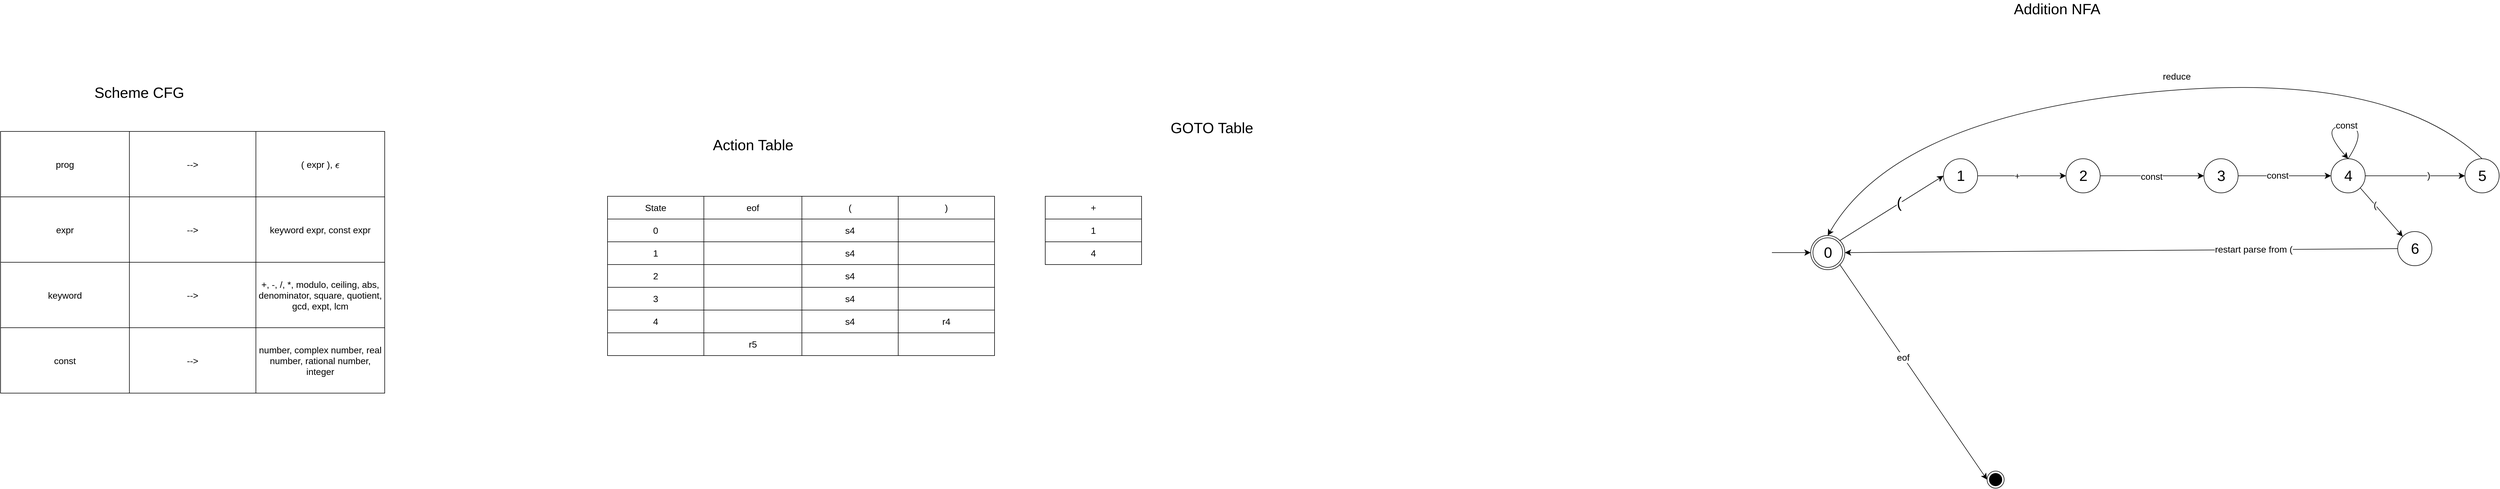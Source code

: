 <mxfile version="20.8.16" type="device"><diagram name="Page-1" id="0PnrRARyoLUl8HwoiBnH"><mxGraphModel dx="2907" dy="1807" grid="0" gridSize="10" guides="1" tooltips="1" connect="1" arrows="1" fold="1" page="0" pageScale="1" pageWidth="850" pageHeight="1100" math="1" shadow="0"><root><mxCell id="0"/><mxCell id="1" parent="0"/><mxCell id="QZQaSFB7_D9CMIv8ihv6-2" value="" style="shape=table;startSize=0;container=1;collapsible=0;childLayout=tableLayout;fontSize=16;" vertex="1" parent="1"><mxGeometry x="-258" y="-157" width="679" height="280" as="geometry"/></mxCell><mxCell id="QZQaSFB7_D9CMIv8ihv6-3" value="" style="shape=tableRow;horizontal=0;startSize=0;swimlaneHead=0;swimlaneBody=0;strokeColor=inherit;top=0;left=0;bottom=0;right=0;collapsible=0;dropTarget=0;fillColor=none;points=[[0,0.5],[1,0.5]];portConstraint=eastwest;fontSize=16;" vertex="1" parent="QZQaSFB7_D9CMIv8ihv6-2"><mxGeometry width="679" height="40" as="geometry"/></mxCell><mxCell id="QZQaSFB7_D9CMIv8ihv6-4" value="State" style="shape=partialRectangle;html=1;whiteSpace=wrap;connectable=0;strokeColor=inherit;overflow=hidden;fillColor=none;top=0;left=0;bottom=0;right=0;pointerEvents=1;fontSize=16;" vertex="1" parent="QZQaSFB7_D9CMIv8ihv6-3"><mxGeometry width="169" height="40" as="geometry"><mxRectangle width="169" height="40" as="alternateBounds"/></mxGeometry></mxCell><mxCell id="QZQaSFB7_D9CMIv8ihv6-5" value="eof" style="shape=partialRectangle;html=1;whiteSpace=wrap;connectable=0;strokeColor=inherit;overflow=hidden;fillColor=none;top=0;left=0;bottom=0;right=0;pointerEvents=1;fontSize=16;" vertex="1" parent="QZQaSFB7_D9CMIv8ihv6-3"><mxGeometry x="169" width="172" height="40" as="geometry"><mxRectangle width="172" height="40" as="alternateBounds"/></mxGeometry></mxCell><mxCell id="QZQaSFB7_D9CMIv8ihv6-6" value="(" style="shape=partialRectangle;html=1;whiteSpace=wrap;connectable=0;strokeColor=inherit;overflow=hidden;fillColor=none;top=0;left=0;bottom=0;right=0;pointerEvents=1;fontSize=16;" vertex="1" parent="QZQaSFB7_D9CMIv8ihv6-3"><mxGeometry x="341" width="169" height="40" as="geometry"><mxRectangle width="169" height="40" as="alternateBounds"/></mxGeometry></mxCell><mxCell id="QZQaSFB7_D9CMIv8ihv6-62" value=")" style="shape=partialRectangle;html=1;whiteSpace=wrap;connectable=0;strokeColor=inherit;overflow=hidden;fillColor=none;top=0;left=0;bottom=0;right=0;pointerEvents=1;fontSize=16;" vertex="1" parent="QZQaSFB7_D9CMIv8ihv6-3"><mxGeometry x="510" width="169" height="40" as="geometry"><mxRectangle width="169" height="40" as="alternateBounds"/></mxGeometry></mxCell><mxCell id="QZQaSFB7_D9CMIv8ihv6-7" value="" style="shape=tableRow;horizontal=0;startSize=0;swimlaneHead=0;swimlaneBody=0;strokeColor=inherit;top=0;left=0;bottom=0;right=0;collapsible=0;dropTarget=0;fillColor=none;points=[[0,0.5],[1,0.5]];portConstraint=eastwest;fontSize=16;" vertex="1" parent="QZQaSFB7_D9CMIv8ihv6-2"><mxGeometry y="40" width="679" height="40" as="geometry"/></mxCell><mxCell id="QZQaSFB7_D9CMIv8ihv6-8" value="0" style="shape=partialRectangle;html=1;whiteSpace=wrap;connectable=0;strokeColor=inherit;overflow=hidden;fillColor=none;top=0;left=0;bottom=0;right=0;pointerEvents=1;fontSize=16;" vertex="1" parent="QZQaSFB7_D9CMIv8ihv6-7"><mxGeometry width="169" height="40" as="geometry"><mxRectangle width="169" height="40" as="alternateBounds"/></mxGeometry></mxCell><mxCell id="QZQaSFB7_D9CMIv8ihv6-9" value="" style="shape=partialRectangle;html=1;whiteSpace=wrap;connectable=0;strokeColor=inherit;overflow=hidden;fillColor=none;top=0;left=0;bottom=0;right=0;pointerEvents=1;fontSize=16;" vertex="1" parent="QZQaSFB7_D9CMIv8ihv6-7"><mxGeometry x="169" width="172" height="40" as="geometry"><mxRectangle width="172" height="40" as="alternateBounds"/></mxGeometry></mxCell><mxCell id="QZQaSFB7_D9CMIv8ihv6-10" value="s4" style="shape=partialRectangle;html=1;whiteSpace=wrap;connectable=0;strokeColor=inherit;overflow=hidden;fillColor=none;top=0;left=0;bottom=0;right=0;pointerEvents=1;fontSize=16;" vertex="1" parent="QZQaSFB7_D9CMIv8ihv6-7"><mxGeometry x="341" width="169" height="40" as="geometry"><mxRectangle width="169" height="40" as="alternateBounds"/></mxGeometry></mxCell><mxCell id="QZQaSFB7_D9CMIv8ihv6-63" value="" style="shape=partialRectangle;html=1;whiteSpace=wrap;connectable=0;strokeColor=inherit;overflow=hidden;fillColor=none;top=0;left=0;bottom=0;right=0;pointerEvents=1;fontSize=16;" vertex="1" parent="QZQaSFB7_D9CMIv8ihv6-7"><mxGeometry x="510" width="169" height="40" as="geometry"><mxRectangle width="169" height="40" as="alternateBounds"/></mxGeometry></mxCell><mxCell id="QZQaSFB7_D9CMIv8ihv6-11" value="" style="shape=tableRow;horizontal=0;startSize=0;swimlaneHead=0;swimlaneBody=0;strokeColor=inherit;top=0;left=0;bottom=0;right=0;collapsible=0;dropTarget=0;fillColor=none;points=[[0,0.5],[1,0.5]];portConstraint=eastwest;fontSize=16;" vertex="1" parent="QZQaSFB7_D9CMIv8ihv6-2"><mxGeometry y="80" width="679" height="40" as="geometry"/></mxCell><mxCell id="QZQaSFB7_D9CMIv8ihv6-12" value="1" style="shape=partialRectangle;html=1;whiteSpace=wrap;connectable=0;strokeColor=inherit;overflow=hidden;fillColor=none;top=0;left=0;bottom=0;right=0;pointerEvents=1;fontSize=16;" vertex="1" parent="QZQaSFB7_D9CMIv8ihv6-11"><mxGeometry width="169" height="40" as="geometry"><mxRectangle width="169" height="40" as="alternateBounds"/></mxGeometry></mxCell><mxCell id="QZQaSFB7_D9CMIv8ihv6-13" value="" style="shape=partialRectangle;html=1;whiteSpace=wrap;connectable=0;strokeColor=inherit;overflow=hidden;fillColor=none;top=0;left=0;bottom=0;right=0;pointerEvents=1;fontSize=16;" vertex="1" parent="QZQaSFB7_D9CMIv8ihv6-11"><mxGeometry x="169" width="172" height="40" as="geometry"><mxRectangle width="172" height="40" as="alternateBounds"/></mxGeometry></mxCell><mxCell id="QZQaSFB7_D9CMIv8ihv6-14" value="s4" style="shape=partialRectangle;html=1;whiteSpace=wrap;connectable=0;strokeColor=inherit;overflow=hidden;fillColor=none;top=0;left=0;bottom=0;right=0;pointerEvents=1;fontSize=16;" vertex="1" parent="QZQaSFB7_D9CMIv8ihv6-11"><mxGeometry x="341" width="169" height="40" as="geometry"><mxRectangle width="169" height="40" as="alternateBounds"/></mxGeometry></mxCell><mxCell id="QZQaSFB7_D9CMIv8ihv6-64" value="" style="shape=partialRectangle;html=1;whiteSpace=wrap;connectable=0;strokeColor=inherit;overflow=hidden;fillColor=none;top=0;left=0;bottom=0;right=0;pointerEvents=1;fontSize=16;" vertex="1" parent="QZQaSFB7_D9CMIv8ihv6-11"><mxGeometry x="510" width="169" height="40" as="geometry"><mxRectangle width="169" height="40" as="alternateBounds"/></mxGeometry></mxCell><mxCell id="QZQaSFB7_D9CMIv8ihv6-15" style="shape=tableRow;horizontal=0;startSize=0;swimlaneHead=0;swimlaneBody=0;strokeColor=inherit;top=0;left=0;bottom=0;right=0;collapsible=0;dropTarget=0;fillColor=none;points=[[0,0.5],[1,0.5]];portConstraint=eastwest;fontSize=16;" vertex="1" parent="QZQaSFB7_D9CMIv8ihv6-2"><mxGeometry y="120" width="679" height="40" as="geometry"/></mxCell><mxCell id="QZQaSFB7_D9CMIv8ihv6-16" value="2" style="shape=partialRectangle;html=1;whiteSpace=wrap;connectable=0;strokeColor=inherit;overflow=hidden;fillColor=none;top=0;left=0;bottom=0;right=0;pointerEvents=1;fontSize=16;" vertex="1" parent="QZQaSFB7_D9CMIv8ihv6-15"><mxGeometry width="169" height="40" as="geometry"><mxRectangle width="169" height="40" as="alternateBounds"/></mxGeometry></mxCell><mxCell id="QZQaSFB7_D9CMIv8ihv6-17" value="" style="shape=partialRectangle;html=1;whiteSpace=wrap;connectable=0;strokeColor=inherit;overflow=hidden;fillColor=none;top=0;left=0;bottom=0;right=0;pointerEvents=1;fontSize=16;" vertex="1" parent="QZQaSFB7_D9CMIv8ihv6-15"><mxGeometry x="169" width="172" height="40" as="geometry"><mxRectangle width="172" height="40" as="alternateBounds"/></mxGeometry></mxCell><mxCell id="QZQaSFB7_D9CMIv8ihv6-18" value="s4" style="shape=partialRectangle;html=1;whiteSpace=wrap;connectable=0;strokeColor=inherit;overflow=hidden;fillColor=none;top=0;left=0;bottom=0;right=0;pointerEvents=1;fontSize=16;" vertex="1" parent="QZQaSFB7_D9CMIv8ihv6-15"><mxGeometry x="341" width="169" height="40" as="geometry"><mxRectangle width="169" height="40" as="alternateBounds"/></mxGeometry></mxCell><mxCell id="QZQaSFB7_D9CMIv8ihv6-65" style="shape=partialRectangle;html=1;whiteSpace=wrap;connectable=0;strokeColor=inherit;overflow=hidden;fillColor=none;top=0;left=0;bottom=0;right=0;pointerEvents=1;fontSize=16;" vertex="1" parent="QZQaSFB7_D9CMIv8ihv6-15"><mxGeometry x="510" width="169" height="40" as="geometry"><mxRectangle width="169" height="40" as="alternateBounds"/></mxGeometry></mxCell><mxCell id="QZQaSFB7_D9CMIv8ihv6-57" style="shape=tableRow;horizontal=0;startSize=0;swimlaneHead=0;swimlaneBody=0;strokeColor=inherit;top=0;left=0;bottom=0;right=0;collapsible=0;dropTarget=0;fillColor=none;points=[[0,0.5],[1,0.5]];portConstraint=eastwest;fontSize=16;" vertex="1" parent="QZQaSFB7_D9CMIv8ihv6-2"><mxGeometry y="160" width="679" height="40" as="geometry"/></mxCell><mxCell id="QZQaSFB7_D9CMIv8ihv6-58" value="3" style="shape=partialRectangle;html=1;whiteSpace=wrap;connectable=0;strokeColor=inherit;overflow=hidden;fillColor=none;top=0;left=0;bottom=0;right=0;pointerEvents=1;fontSize=16;" vertex="1" parent="QZQaSFB7_D9CMIv8ihv6-57"><mxGeometry width="169" height="40" as="geometry"><mxRectangle width="169" height="40" as="alternateBounds"/></mxGeometry></mxCell><mxCell id="QZQaSFB7_D9CMIv8ihv6-59" value="" style="shape=partialRectangle;html=1;whiteSpace=wrap;connectable=0;strokeColor=inherit;overflow=hidden;fillColor=none;top=0;left=0;bottom=0;right=0;pointerEvents=1;fontSize=16;" vertex="1" parent="QZQaSFB7_D9CMIv8ihv6-57"><mxGeometry x="169" width="172" height="40" as="geometry"><mxRectangle width="172" height="40" as="alternateBounds"/></mxGeometry></mxCell><mxCell id="QZQaSFB7_D9CMIv8ihv6-60" value="s4" style="shape=partialRectangle;html=1;whiteSpace=wrap;connectable=0;strokeColor=inherit;overflow=hidden;fillColor=none;top=0;left=0;bottom=0;right=0;pointerEvents=1;fontSize=16;" vertex="1" parent="QZQaSFB7_D9CMIv8ihv6-57"><mxGeometry x="341" width="169" height="40" as="geometry"><mxRectangle width="169" height="40" as="alternateBounds"/></mxGeometry></mxCell><mxCell id="QZQaSFB7_D9CMIv8ihv6-66" style="shape=partialRectangle;html=1;whiteSpace=wrap;connectable=0;strokeColor=inherit;overflow=hidden;fillColor=none;top=0;left=0;bottom=0;right=0;pointerEvents=1;fontSize=16;" vertex="1" parent="QZQaSFB7_D9CMIv8ihv6-57"><mxGeometry x="510" width="169" height="40" as="geometry"><mxRectangle width="169" height="40" as="alternateBounds"/></mxGeometry></mxCell><mxCell id="QZQaSFB7_D9CMIv8ihv6-88" style="shape=tableRow;horizontal=0;startSize=0;swimlaneHead=0;swimlaneBody=0;strokeColor=inherit;top=0;left=0;bottom=0;right=0;collapsible=0;dropTarget=0;fillColor=none;points=[[0,0.5],[1,0.5]];portConstraint=eastwest;fontSize=16;" vertex="1" parent="QZQaSFB7_D9CMIv8ihv6-2"><mxGeometry y="200" width="679" height="40" as="geometry"/></mxCell><mxCell id="QZQaSFB7_D9CMIv8ihv6-89" value="4" style="shape=partialRectangle;html=1;whiteSpace=wrap;connectable=0;strokeColor=inherit;overflow=hidden;fillColor=none;top=0;left=0;bottom=0;right=0;pointerEvents=1;fontSize=16;" vertex="1" parent="QZQaSFB7_D9CMIv8ihv6-88"><mxGeometry width="169" height="40" as="geometry"><mxRectangle width="169" height="40" as="alternateBounds"/></mxGeometry></mxCell><mxCell id="QZQaSFB7_D9CMIv8ihv6-90" style="shape=partialRectangle;html=1;whiteSpace=wrap;connectable=0;strokeColor=inherit;overflow=hidden;fillColor=none;top=0;left=0;bottom=0;right=0;pointerEvents=1;fontSize=16;" vertex="1" parent="QZQaSFB7_D9CMIv8ihv6-88"><mxGeometry x="169" width="172" height="40" as="geometry"><mxRectangle width="172" height="40" as="alternateBounds"/></mxGeometry></mxCell><mxCell id="QZQaSFB7_D9CMIv8ihv6-91" value="s4" style="shape=partialRectangle;html=1;whiteSpace=wrap;connectable=0;strokeColor=inherit;overflow=hidden;fillColor=none;top=0;left=0;bottom=0;right=0;pointerEvents=1;fontSize=16;" vertex="1" parent="QZQaSFB7_D9CMIv8ihv6-88"><mxGeometry x="341" width="169" height="40" as="geometry"><mxRectangle width="169" height="40" as="alternateBounds"/></mxGeometry></mxCell><mxCell id="QZQaSFB7_D9CMIv8ihv6-92" value="r4" style="shape=partialRectangle;html=1;whiteSpace=wrap;connectable=0;strokeColor=inherit;overflow=hidden;fillColor=none;top=0;left=0;bottom=0;right=0;pointerEvents=1;fontSize=16;" vertex="1" parent="QZQaSFB7_D9CMIv8ihv6-88"><mxGeometry x="510" width="169" height="40" as="geometry"><mxRectangle width="169" height="40" as="alternateBounds"/></mxGeometry></mxCell><mxCell id="QZQaSFB7_D9CMIv8ihv6-125" style="shape=tableRow;horizontal=0;startSize=0;swimlaneHead=0;swimlaneBody=0;strokeColor=inherit;top=0;left=0;bottom=0;right=0;collapsible=0;dropTarget=0;fillColor=none;points=[[0,0.5],[1,0.5]];portConstraint=eastwest;fontSize=16;" vertex="1" parent="QZQaSFB7_D9CMIv8ihv6-2"><mxGeometry y="240" width="679" height="40" as="geometry"/></mxCell><mxCell id="QZQaSFB7_D9CMIv8ihv6-126" style="shape=partialRectangle;html=1;whiteSpace=wrap;connectable=0;strokeColor=inherit;overflow=hidden;fillColor=none;top=0;left=0;bottom=0;right=0;pointerEvents=1;fontSize=16;" vertex="1" parent="QZQaSFB7_D9CMIv8ihv6-125"><mxGeometry width="169" height="40" as="geometry"><mxRectangle width="169" height="40" as="alternateBounds"/></mxGeometry></mxCell><mxCell id="QZQaSFB7_D9CMIv8ihv6-127" value="r5" style="shape=partialRectangle;html=1;whiteSpace=wrap;connectable=0;strokeColor=inherit;overflow=hidden;fillColor=none;top=0;left=0;bottom=0;right=0;pointerEvents=1;fontSize=16;" vertex="1" parent="QZQaSFB7_D9CMIv8ihv6-125"><mxGeometry x="169" width="172" height="40" as="geometry"><mxRectangle width="172" height="40" as="alternateBounds"/></mxGeometry></mxCell><mxCell id="QZQaSFB7_D9CMIv8ihv6-128" style="shape=partialRectangle;html=1;whiteSpace=wrap;connectable=0;strokeColor=inherit;overflow=hidden;fillColor=none;top=0;left=0;bottom=0;right=0;pointerEvents=1;fontSize=16;" vertex="1" parent="QZQaSFB7_D9CMIv8ihv6-125"><mxGeometry x="341" width="169" height="40" as="geometry"><mxRectangle width="169" height="40" as="alternateBounds"/></mxGeometry></mxCell><mxCell id="QZQaSFB7_D9CMIv8ihv6-129" style="shape=partialRectangle;html=1;whiteSpace=wrap;connectable=0;strokeColor=inherit;overflow=hidden;fillColor=none;top=0;left=0;bottom=0;right=0;pointerEvents=1;fontSize=16;" vertex="1" parent="QZQaSFB7_D9CMIv8ihv6-125"><mxGeometry x="510" width="169" height="40" as="geometry"><mxRectangle width="169" height="40" as="alternateBounds"/></mxGeometry></mxCell><mxCell id="QZQaSFB7_D9CMIv8ihv6-19" value="Addition NFA" style="text;html=1;strokeColor=none;fillColor=none;align=center;verticalAlign=middle;whiteSpace=wrap;rounded=0;fontSize=26;" vertex="1" parent="1"><mxGeometry x="2186" y="-501" width="199" height="30" as="geometry"/></mxCell><mxCell id="QZQaSFB7_D9CMIv8ihv6-25" style="edgeStyle=none;curved=1;rounded=0;orthogonalLoop=1;jettySize=auto;html=1;exitX=1;exitY=0;exitDx=0;exitDy=0;entryX=0;entryY=0.5;entryDx=0;entryDy=0;fontSize=26;startSize=8;endSize=8;" edge="1" parent="1" source="QZQaSFB7_D9CMIv8ihv6-21" target="QZQaSFB7_D9CMIv8ihv6-24"><mxGeometry relative="1" as="geometry"/></mxCell><mxCell id="QZQaSFB7_D9CMIv8ihv6-26" value="(" style="edgeLabel;html=1;align=center;verticalAlign=middle;resizable=0;points=[];fontSize=26;" vertex="1" connectable="0" parent="QZQaSFB7_D9CMIv8ihv6-25"><mxGeometry x="0.147" y="2" relative="1" as="geometry"><mxPoint as="offset"/></mxGeometry></mxCell><mxCell id="QZQaSFB7_D9CMIv8ihv6-28" style="edgeStyle=none;curved=1;rounded=0;orthogonalLoop=1;jettySize=auto;html=1;exitX=1;exitY=1;exitDx=0;exitDy=0;entryX=0;entryY=0.5;entryDx=0;entryDy=0;fontSize=26;startSize=8;endSize=8;" edge="1" parent="1" source="QZQaSFB7_D9CMIv8ihv6-21" target="QZQaSFB7_D9CMIv8ihv6-27"><mxGeometry relative="1" as="geometry"/></mxCell><mxCell id="QZQaSFB7_D9CMIv8ihv6-77" value="eof" style="edgeLabel;html=1;align=center;verticalAlign=middle;resizable=0;points=[];fontSize=16;" vertex="1" connectable="0" parent="QZQaSFB7_D9CMIv8ihv6-28"><mxGeometry x="-0.142" relative="1" as="geometry"><mxPoint as="offset"/></mxGeometry></mxCell><mxCell id="QZQaSFB7_D9CMIv8ihv6-21" value="0" style="ellipse;shape=doubleEllipse;html=1;dashed=0;whitespace=wrap;aspect=fixed;fontSize=26;" vertex="1" parent="1"><mxGeometry x="1853" y="-88" width="60" height="60" as="geometry"/></mxCell><mxCell id="QZQaSFB7_D9CMIv8ihv6-23" value="" style="endArrow=classic;html=1;rounded=0;fontSize=26;startSize=8;endSize=8;curved=1;entryX=0;entryY=0.5;entryDx=0;entryDy=0;" edge="1" parent="1" target="QZQaSFB7_D9CMIv8ihv6-21"><mxGeometry width="50" height="50" relative="1" as="geometry"><mxPoint x="1785" y="-58" as="sourcePoint"/><mxPoint x="2255" y="30" as="targetPoint"/></mxGeometry></mxCell><mxCell id="QZQaSFB7_D9CMIv8ihv6-31" style="edgeStyle=none;curved=1;rounded=0;orthogonalLoop=1;jettySize=auto;html=1;exitX=1;exitY=0.5;exitDx=0;exitDy=0;entryX=0;entryY=0.5;entryDx=0;entryDy=0;fontSize=26;startSize=8;endSize=8;" edge="1" parent="1" source="QZQaSFB7_D9CMIv8ihv6-24" target="QZQaSFB7_D9CMIv8ihv6-30"><mxGeometry relative="1" as="geometry"/></mxCell><mxCell id="QZQaSFB7_D9CMIv8ihv6-68" value="+" style="edgeLabel;html=1;align=center;verticalAlign=middle;resizable=0;points=[];fontSize=16;" vertex="1" connectable="0" parent="QZQaSFB7_D9CMIv8ihv6-31"><mxGeometry x="-0.107" relative="1" as="geometry"><mxPoint as="offset"/></mxGeometry></mxCell><mxCell id="QZQaSFB7_D9CMIv8ihv6-24" value="1" style="shape=ellipse;html=1;dashed=0;whitespace=wrap;aspect=fixed;perimeter=ellipsePerimeter;fontSize=26;" vertex="1" parent="1"><mxGeometry x="2086" y="-223" width="60" height="60" as="geometry"/></mxCell><mxCell id="QZQaSFB7_D9CMIv8ihv6-27" value="" style="ellipse;html=1;shape=endState;fillColor=strokeColor;fontSize=26;" vertex="1" parent="1"><mxGeometry x="2162.5" y="326" width="30" height="30" as="geometry"/></mxCell><mxCell id="QZQaSFB7_D9CMIv8ihv6-70" style="edgeStyle=none;curved=1;rounded=0;orthogonalLoop=1;jettySize=auto;html=1;exitX=1;exitY=0.5;exitDx=0;exitDy=0;fontSize=12;startSize=8;endSize=8;entryX=0;entryY=0.5;entryDx=0;entryDy=0;" edge="1" parent="1" source="QZQaSFB7_D9CMIv8ihv6-30" target="QZQaSFB7_D9CMIv8ihv6-85"><mxGeometry relative="1" as="geometry"><mxPoint x="2504" y="-246" as="targetPoint"/></mxGeometry></mxCell><mxCell id="QZQaSFB7_D9CMIv8ihv6-71" value="const" style="edgeLabel;html=1;align=center;verticalAlign=middle;resizable=0;points=[];fontSize=16;" vertex="1" connectable="0" parent="QZQaSFB7_D9CMIv8ihv6-70"><mxGeometry x="-0.01" y="-1" relative="1" as="geometry"><mxPoint as="offset"/></mxGeometry></mxCell><mxCell id="QZQaSFB7_D9CMIv8ihv6-30" value="2" style="shape=ellipse;html=1;dashed=0;whitespace=wrap;aspect=fixed;perimeter=ellipsePerimeter;fontSize=26;" vertex="1" parent="1"><mxGeometry x="2301" y="-223" width="60" height="60" as="geometry"/></mxCell><mxCell id="QZQaSFB7_D9CMIv8ihv6-32" value="Scheme CFG" style="text;html=1;strokeColor=none;fillColor=none;align=center;verticalAlign=middle;whiteSpace=wrap;rounded=0;fontSize=26;" vertex="1" parent="1"><mxGeometry x="-1179.5" y="-354" width="199" height="30" as="geometry"/></mxCell><mxCell id="QZQaSFB7_D9CMIv8ihv6-40" value="" style="shape=table;startSize=0;container=1;collapsible=0;childLayout=tableLayout;fontSize=16;" vertex="1" parent="1"><mxGeometry x="-1323" y="-271" width="674" height="460" as="geometry"/></mxCell><mxCell id="QZQaSFB7_D9CMIv8ihv6-41" value="" style="shape=tableRow;horizontal=0;startSize=0;swimlaneHead=0;swimlaneBody=0;strokeColor=inherit;top=0;left=0;bottom=0;right=0;collapsible=0;dropTarget=0;fillColor=none;points=[[0,0.5],[1,0.5]];portConstraint=eastwest;fontSize=16;" vertex="1" parent="QZQaSFB7_D9CMIv8ihv6-40"><mxGeometry width="674" height="115" as="geometry"/></mxCell><mxCell id="QZQaSFB7_D9CMIv8ihv6-42" value="prog" style="shape=partialRectangle;html=1;whiteSpace=wrap;connectable=0;strokeColor=inherit;overflow=hidden;fillColor=none;top=0;left=0;bottom=0;right=0;pointerEvents=1;fontSize=16;" vertex="1" parent="QZQaSFB7_D9CMIv8ihv6-41"><mxGeometry width="226" height="115" as="geometry"><mxRectangle width="226" height="115" as="alternateBounds"/></mxGeometry></mxCell><mxCell id="QZQaSFB7_D9CMIv8ihv6-43" value="--&amp;gt;" style="shape=partialRectangle;html=1;whiteSpace=wrap;connectable=0;strokeColor=inherit;overflow=hidden;fillColor=none;top=0;left=0;bottom=0;right=0;pointerEvents=1;fontSize=16;" vertex="1" parent="QZQaSFB7_D9CMIv8ihv6-41"><mxGeometry x="226" width="222" height="115" as="geometry"><mxRectangle width="222" height="115" as="alternateBounds"/></mxGeometry></mxCell><mxCell id="QZQaSFB7_D9CMIv8ihv6-44" value="( expr ), \( \epsilon \)" style="shape=partialRectangle;html=1;whiteSpace=wrap;connectable=0;strokeColor=inherit;overflow=hidden;fillColor=none;top=0;left=0;bottom=0;right=0;pointerEvents=1;fontSize=16;" vertex="1" parent="QZQaSFB7_D9CMIv8ihv6-41"><mxGeometry x="448" width="226" height="115" as="geometry"><mxRectangle width="226" height="115" as="alternateBounds"/></mxGeometry></mxCell><mxCell id="QZQaSFB7_D9CMIv8ihv6-45" value="" style="shape=tableRow;horizontal=0;startSize=0;swimlaneHead=0;swimlaneBody=0;strokeColor=inherit;top=0;left=0;bottom=0;right=0;collapsible=0;dropTarget=0;fillColor=none;points=[[0,0.5],[1,0.5]];portConstraint=eastwest;fontSize=16;" vertex="1" parent="QZQaSFB7_D9CMIv8ihv6-40"><mxGeometry y="115" width="674" height="115" as="geometry"/></mxCell><mxCell id="QZQaSFB7_D9CMIv8ihv6-46" value="expr" style="shape=partialRectangle;html=1;whiteSpace=wrap;connectable=0;strokeColor=inherit;overflow=hidden;fillColor=none;top=0;left=0;bottom=0;right=0;pointerEvents=1;fontSize=16;" vertex="1" parent="QZQaSFB7_D9CMIv8ihv6-45"><mxGeometry width="226" height="115" as="geometry"><mxRectangle width="226" height="115" as="alternateBounds"/></mxGeometry></mxCell><mxCell id="QZQaSFB7_D9CMIv8ihv6-47" value="--&amp;gt;" style="shape=partialRectangle;html=1;whiteSpace=wrap;connectable=0;strokeColor=inherit;overflow=hidden;fillColor=none;top=0;left=0;bottom=0;right=0;pointerEvents=1;fontSize=16;" vertex="1" parent="QZQaSFB7_D9CMIv8ihv6-45"><mxGeometry x="226" width="222" height="115" as="geometry"><mxRectangle width="222" height="115" as="alternateBounds"/></mxGeometry></mxCell><mxCell id="QZQaSFB7_D9CMIv8ihv6-48" value="keyword expr, const expr" style="shape=partialRectangle;html=1;whiteSpace=wrap;connectable=0;strokeColor=inherit;overflow=hidden;fillColor=none;top=0;left=0;bottom=0;right=0;pointerEvents=1;fontSize=16;" vertex="1" parent="QZQaSFB7_D9CMIv8ihv6-45"><mxGeometry x="448" width="226" height="115" as="geometry"><mxRectangle width="226" height="115" as="alternateBounds"/></mxGeometry></mxCell><mxCell id="QZQaSFB7_D9CMIv8ihv6-49" value="" style="shape=tableRow;horizontal=0;startSize=0;swimlaneHead=0;swimlaneBody=0;strokeColor=inherit;top=0;left=0;bottom=0;right=0;collapsible=0;dropTarget=0;fillColor=none;points=[[0,0.5],[1,0.5]];portConstraint=eastwest;fontSize=16;" vertex="1" parent="QZQaSFB7_D9CMIv8ihv6-40"><mxGeometry y="230" width="674" height="115" as="geometry"/></mxCell><mxCell id="QZQaSFB7_D9CMIv8ihv6-50" value="keyword" style="shape=partialRectangle;html=1;whiteSpace=wrap;connectable=0;strokeColor=inherit;overflow=hidden;fillColor=none;top=0;left=0;bottom=0;right=0;pointerEvents=1;fontSize=16;" vertex="1" parent="QZQaSFB7_D9CMIv8ihv6-49"><mxGeometry width="226" height="115" as="geometry"><mxRectangle width="226" height="115" as="alternateBounds"/></mxGeometry></mxCell><mxCell id="QZQaSFB7_D9CMIv8ihv6-51" value="--&amp;gt;" style="shape=partialRectangle;html=1;whiteSpace=wrap;connectable=0;strokeColor=inherit;overflow=hidden;fillColor=none;top=0;left=0;bottom=0;right=0;pointerEvents=1;fontSize=16;" vertex="1" parent="QZQaSFB7_D9CMIv8ihv6-49"><mxGeometry x="226" width="222" height="115" as="geometry"><mxRectangle width="222" height="115" as="alternateBounds"/></mxGeometry></mxCell><mxCell id="QZQaSFB7_D9CMIv8ihv6-52" value="+, -, /, *, modulo, ceiling, abs, denominator, square, quotient, gcd, expt, lcm" style="shape=partialRectangle;html=1;whiteSpace=wrap;connectable=0;strokeColor=inherit;overflow=hidden;fillColor=none;top=0;left=0;bottom=0;right=0;pointerEvents=1;fontSize=16;" vertex="1" parent="QZQaSFB7_D9CMIv8ihv6-49"><mxGeometry x="448" width="226" height="115" as="geometry"><mxRectangle width="226" height="115" as="alternateBounds"/></mxGeometry></mxCell><mxCell id="QZQaSFB7_D9CMIv8ihv6-53" style="shape=tableRow;horizontal=0;startSize=0;swimlaneHead=0;swimlaneBody=0;strokeColor=inherit;top=0;left=0;bottom=0;right=0;collapsible=0;dropTarget=0;fillColor=none;points=[[0,0.5],[1,0.5]];portConstraint=eastwest;fontSize=16;" vertex="1" parent="QZQaSFB7_D9CMIv8ihv6-40"><mxGeometry y="345" width="674" height="115" as="geometry"/></mxCell><mxCell id="QZQaSFB7_D9CMIv8ihv6-54" value="const" style="shape=partialRectangle;html=1;whiteSpace=wrap;connectable=0;strokeColor=inherit;overflow=hidden;fillColor=none;top=0;left=0;bottom=0;right=0;pointerEvents=1;fontSize=16;" vertex="1" parent="QZQaSFB7_D9CMIv8ihv6-53"><mxGeometry width="226" height="115" as="geometry"><mxRectangle width="226" height="115" as="alternateBounds"/></mxGeometry></mxCell><mxCell id="QZQaSFB7_D9CMIv8ihv6-55" value="--&amp;gt;" style="shape=partialRectangle;html=1;whiteSpace=wrap;connectable=0;strokeColor=inherit;overflow=hidden;fillColor=none;top=0;left=0;bottom=0;right=0;pointerEvents=1;fontSize=16;" vertex="1" parent="QZQaSFB7_D9CMIv8ihv6-53"><mxGeometry x="226" width="222" height="115" as="geometry"><mxRectangle width="222" height="115" as="alternateBounds"/></mxGeometry></mxCell><mxCell id="QZQaSFB7_D9CMIv8ihv6-56" value="number, complex number, real number, rational number, integer" style="shape=partialRectangle;html=1;whiteSpace=wrap;connectable=0;strokeColor=inherit;overflow=hidden;fillColor=none;top=0;left=0;bottom=0;right=0;pointerEvents=1;fontSize=16;" vertex="1" parent="QZQaSFB7_D9CMIv8ihv6-53"><mxGeometry x="448" width="226" height="115" as="geometry"><mxRectangle width="226" height="115" as="alternateBounds"/></mxGeometry></mxCell><mxCell id="QZQaSFB7_D9CMIv8ihv6-61" value="Action Table" style="text;html=1;strokeColor=none;fillColor=none;align=center;verticalAlign=middle;whiteSpace=wrap;rounded=0;fontSize=26;" vertex="1" parent="1"><mxGeometry x="-102.5" y="-262" width="199" height="30" as="geometry"/></mxCell><mxCell id="QZQaSFB7_D9CMIv8ihv6-72" style="edgeStyle=none;curved=1;rounded=0;orthogonalLoop=1;jettySize=auto;html=1;exitX=0.5;exitY=0;exitDx=0;exitDy=0;fontSize=12;startSize=8;endSize=8;entryX=0.5;entryY=0;entryDx=0;entryDy=0;" edge="1" parent="1" source="QZQaSFB7_D9CMIv8ihv6-69" target="QZQaSFB7_D9CMIv8ihv6-69"><mxGeometry relative="1" as="geometry"><mxPoint x="2547.759" y="-292.828" as="targetPoint"/><Array as="points"><mxPoint x="2834" y="-281"/><mxPoint x="2745" y="-281"/></Array></mxGeometry></mxCell><mxCell id="QZQaSFB7_D9CMIv8ihv6-73" value="const" style="edgeLabel;html=1;align=center;verticalAlign=middle;resizable=0;points=[];fontSize=16;" vertex="1" connectable="0" parent="QZQaSFB7_D9CMIv8ihv6-72"><mxGeometry x="-0.06" y="-1" relative="1" as="geometry"><mxPoint as="offset"/></mxGeometry></mxCell><mxCell id="QZQaSFB7_D9CMIv8ihv6-75" style="edgeStyle=none;curved=1;rounded=0;orthogonalLoop=1;jettySize=auto;html=1;exitX=1;exitY=0.5;exitDx=0;exitDy=0;entryX=0;entryY=0.5;entryDx=0;entryDy=0;fontSize=12;startSize=8;endSize=8;" edge="1" parent="1" source="QZQaSFB7_D9CMIv8ihv6-69" target="QZQaSFB7_D9CMIv8ihv6-74"><mxGeometry relative="1" as="geometry"/></mxCell><mxCell id="QZQaSFB7_D9CMIv8ihv6-76" value=")" style="edgeLabel;html=1;align=center;verticalAlign=middle;resizable=0;points=[];fontSize=16;" vertex="1" connectable="0" parent="QZQaSFB7_D9CMIv8ihv6-75"><mxGeometry x="0.266" y="1" relative="1" as="geometry"><mxPoint as="offset"/></mxGeometry></mxCell><mxCell id="QZQaSFB7_D9CMIv8ihv6-81" style="edgeStyle=none;curved=1;rounded=0;orthogonalLoop=1;jettySize=auto;html=1;exitX=1;exitY=1;exitDx=0;exitDy=0;entryX=0;entryY=0;entryDx=0;entryDy=0;fontSize=12;startSize=8;endSize=8;" edge="1" parent="1" source="QZQaSFB7_D9CMIv8ihv6-69" target="QZQaSFB7_D9CMIv8ihv6-80"><mxGeometry relative="1" as="geometry"/></mxCell><mxCell id="QZQaSFB7_D9CMIv8ihv6-82" value="(" style="edgeLabel;html=1;align=center;verticalAlign=middle;resizable=0;points=[];fontSize=16;" vertex="1" connectable="0" parent="QZQaSFB7_D9CMIv8ihv6-81"><mxGeometry x="-0.303" relative="1" as="geometry"><mxPoint as="offset"/></mxGeometry></mxCell><mxCell id="QZQaSFB7_D9CMIv8ihv6-69" value="4" style="shape=ellipse;html=1;dashed=0;whitespace=wrap;aspect=fixed;perimeter=ellipsePerimeter;fontSize=26;" vertex="1" parent="1"><mxGeometry x="2766" y="-223" width="60" height="60" as="geometry"/></mxCell><mxCell id="QZQaSFB7_D9CMIv8ihv6-78" style="edgeStyle=none;curved=1;rounded=0;orthogonalLoop=1;jettySize=auto;html=1;exitX=0.5;exitY=0;exitDx=0;exitDy=0;entryX=0.5;entryY=0;entryDx=0;entryDy=0;fontSize=12;startSize=8;endSize=8;" edge="1" parent="1" source="QZQaSFB7_D9CMIv8ihv6-74" target="QZQaSFB7_D9CMIv8ihv6-21"><mxGeometry relative="1" as="geometry"><Array as="points"><mxPoint x="2860" y="-384"/><mxPoint x="2001" y="-292"/></Array></mxGeometry></mxCell><mxCell id="QZQaSFB7_D9CMIv8ihv6-79" value="reduce" style="edgeLabel;html=1;align=center;verticalAlign=middle;resizable=0;points=[];fontSize=16;" vertex="1" connectable="0" parent="QZQaSFB7_D9CMIv8ihv6-78"><mxGeometry x="-0.101" y="-23" relative="1" as="geometry"><mxPoint as="offset"/></mxGeometry></mxCell><mxCell id="QZQaSFB7_D9CMIv8ihv6-74" value="5" style="shape=ellipse;html=1;dashed=0;whitespace=wrap;aspect=fixed;perimeter=ellipsePerimeter;fontSize=26;" vertex="1" parent="1"><mxGeometry x="3001" y="-223" width="60" height="60" as="geometry"/></mxCell><mxCell id="QZQaSFB7_D9CMIv8ihv6-83" style="edgeStyle=none;curved=1;rounded=0;orthogonalLoop=1;jettySize=auto;html=1;exitX=0;exitY=0.5;exitDx=0;exitDy=0;entryX=1;entryY=0.5;entryDx=0;entryDy=0;fontSize=12;startSize=8;endSize=8;" edge="1" parent="1" source="QZQaSFB7_D9CMIv8ihv6-80" target="QZQaSFB7_D9CMIv8ihv6-21"><mxGeometry relative="1" as="geometry"/></mxCell><mxCell id="QZQaSFB7_D9CMIv8ihv6-84" value="restart parse from (" style="edgeLabel;html=1;align=center;verticalAlign=middle;resizable=0;points=[];fontSize=16;" vertex="1" connectable="0" parent="QZQaSFB7_D9CMIv8ihv6-83"><mxGeometry x="-0.478" y="-1" relative="1" as="geometry"><mxPoint as="offset"/></mxGeometry></mxCell><mxCell id="QZQaSFB7_D9CMIv8ihv6-80" value="6" style="shape=ellipse;html=1;dashed=0;whitespace=wrap;aspect=fixed;perimeter=ellipsePerimeter;fontSize=26;" vertex="1" parent="1"><mxGeometry x="2883" y="-95" width="60" height="60" as="geometry"/></mxCell><mxCell id="QZQaSFB7_D9CMIv8ihv6-86" style="edgeStyle=none;curved=1;rounded=0;orthogonalLoop=1;jettySize=auto;html=1;exitX=1;exitY=0.5;exitDx=0;exitDy=0;entryX=0;entryY=0.5;entryDx=0;entryDy=0;fontSize=12;startSize=8;endSize=8;" edge="1" parent="1" source="QZQaSFB7_D9CMIv8ihv6-85" target="QZQaSFB7_D9CMIv8ihv6-69"><mxGeometry relative="1" as="geometry"/></mxCell><mxCell id="QZQaSFB7_D9CMIv8ihv6-87" value="const" style="edgeLabel;html=1;align=center;verticalAlign=middle;resizable=0;points=[];fontSize=16;" vertex="1" connectable="0" parent="QZQaSFB7_D9CMIv8ihv6-86"><mxGeometry x="-0.162" y="1" relative="1" as="geometry"><mxPoint as="offset"/></mxGeometry></mxCell><mxCell id="QZQaSFB7_D9CMIv8ihv6-85" value="3" style="shape=ellipse;html=1;dashed=0;whitespace=wrap;aspect=fixed;perimeter=ellipsePerimeter;fontSize=26;" vertex="1" parent="1"><mxGeometry x="2543" y="-223" width="60" height="60" as="geometry"/></mxCell><mxCell id="QZQaSFB7_D9CMIv8ihv6-93" value="GOTO Table" style="text;html=1;strokeColor=none;fillColor=none;align=center;verticalAlign=middle;whiteSpace=wrap;rounded=0;fontSize=26;" vertex="1" parent="1"><mxGeometry x="703" y="-292" width="199" height="30" as="geometry"/></mxCell><mxCell id="QZQaSFB7_D9CMIv8ihv6-94" value="" style="shape=table;startSize=0;container=1;collapsible=0;childLayout=tableLayout;fontSize=16;" vertex="1" parent="1"><mxGeometry x="510" y="-157" width="169" height="120" as="geometry"/></mxCell><mxCell id="QZQaSFB7_D9CMIv8ihv6-95" value="" style="shape=tableRow;horizontal=0;startSize=0;swimlaneHead=0;swimlaneBody=0;strokeColor=inherit;top=0;left=0;bottom=0;right=0;collapsible=0;dropTarget=0;fillColor=none;points=[[0,0.5],[1,0.5]];portConstraint=eastwest;fontSize=16;" vertex="1" parent="QZQaSFB7_D9CMIv8ihv6-94"><mxGeometry width="169" height="40" as="geometry"/></mxCell><mxCell id="QZQaSFB7_D9CMIv8ihv6-96" value="+" style="shape=partialRectangle;html=1;whiteSpace=wrap;connectable=0;strokeColor=inherit;overflow=hidden;fillColor=none;top=0;left=0;bottom=0;right=0;pointerEvents=1;fontSize=16;" vertex="1" parent="QZQaSFB7_D9CMIv8ihv6-95"><mxGeometry width="169" height="40" as="geometry"><mxRectangle width="169" height="40" as="alternateBounds"/></mxGeometry></mxCell><mxCell id="QZQaSFB7_D9CMIv8ihv6-100" value="" style="shape=tableRow;horizontal=0;startSize=0;swimlaneHead=0;swimlaneBody=0;strokeColor=inherit;top=0;left=0;bottom=0;right=0;collapsible=0;dropTarget=0;fillColor=none;points=[[0,0.5],[1,0.5]];portConstraint=eastwest;fontSize=16;" vertex="1" parent="QZQaSFB7_D9CMIv8ihv6-94"><mxGeometry y="40" width="169" height="40" as="geometry"/></mxCell><mxCell id="QZQaSFB7_D9CMIv8ihv6-101" value="1" style="shape=partialRectangle;html=1;whiteSpace=wrap;connectable=0;strokeColor=inherit;overflow=hidden;fillColor=none;top=0;left=0;bottom=0;right=0;pointerEvents=1;fontSize=16;" vertex="1" parent="QZQaSFB7_D9CMIv8ihv6-100"><mxGeometry width="169" height="40" as="geometry"><mxRectangle width="169" height="40" as="alternateBounds"/></mxGeometry></mxCell><mxCell id="QZQaSFB7_D9CMIv8ihv6-105" value="" style="shape=tableRow;horizontal=0;startSize=0;swimlaneHead=0;swimlaneBody=0;strokeColor=inherit;top=0;left=0;bottom=0;right=0;collapsible=0;dropTarget=0;fillColor=none;points=[[0,0.5],[1,0.5]];portConstraint=eastwest;fontSize=16;" vertex="1" parent="QZQaSFB7_D9CMIv8ihv6-94"><mxGeometry y="80" width="169" height="40" as="geometry"/></mxCell><mxCell id="QZQaSFB7_D9CMIv8ihv6-106" value="4" style="shape=partialRectangle;html=1;whiteSpace=wrap;connectable=0;strokeColor=inherit;overflow=hidden;fillColor=none;top=0;left=0;bottom=0;right=0;pointerEvents=1;fontSize=16;" vertex="1" parent="QZQaSFB7_D9CMIv8ihv6-105"><mxGeometry width="169" height="40" as="geometry"><mxRectangle width="169" height="40" as="alternateBounds"/></mxGeometry></mxCell></root></mxGraphModel></diagram></mxfile>